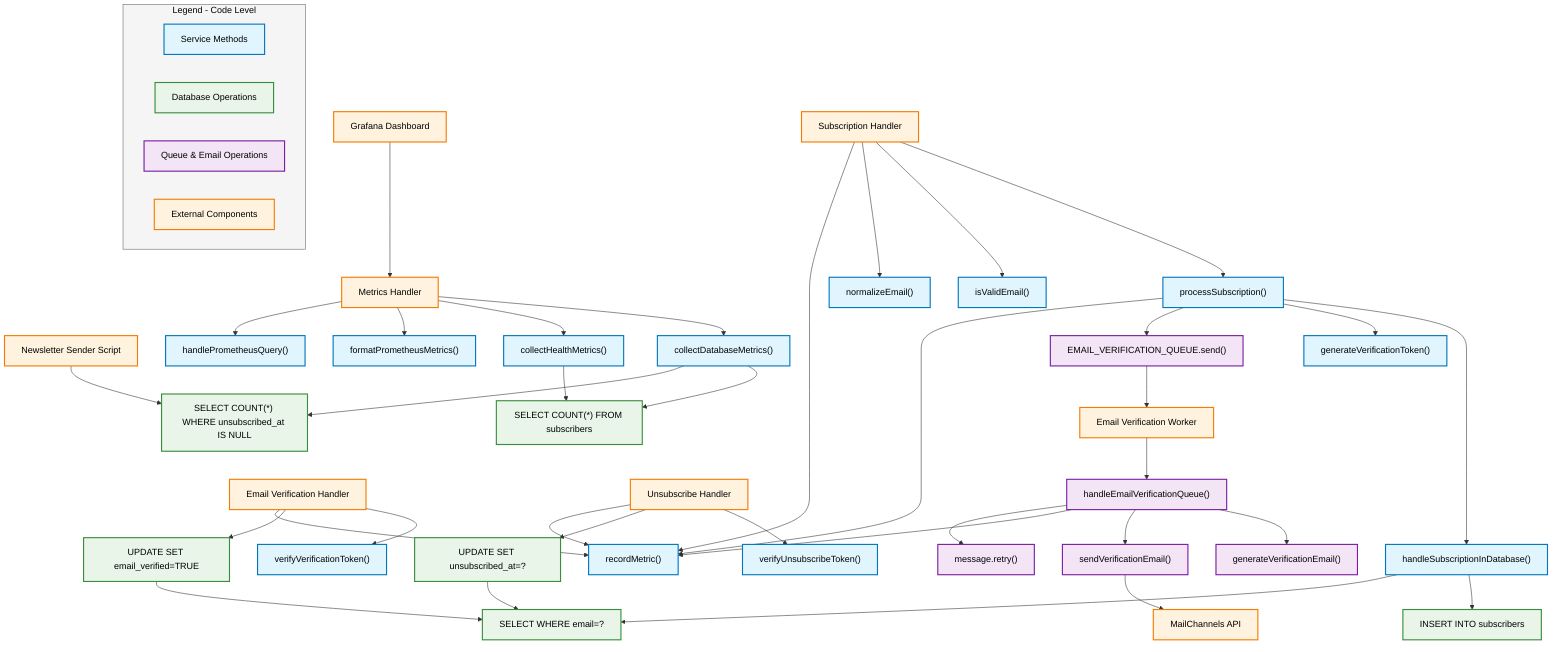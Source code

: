 graph TB
    %% External Components
    SubscribeHandler["Subscription Handler"]
    VerifyHandler["Email Verification Handler"]
    UnsubscribeHandler["Unsubscribe Handler"]
    MetricsHandler["Metrics Handler"]
    EmailWorker["Email Verification Worker"]
    MailChannels["MailChannels API"]
    Grafana["Grafana Dashboard"]
    NewsletterSender["Newsletter Sender Script"]

    %% Core Business Logic Methods
    ProcessSubscription["processSubscription()"]
    HandleSubscriptionInDB["handleSubscriptionInDatabase()"]
    ValidateEmail["isValidEmail()"]
    NormalizeEmail["normalizeEmail()"]

    %% Token Management Methods
    GenerateToken["generateVerificationToken()"]
    VerifyToken["verifyVerificationToken()"]
    VerifyUnsubscribeToken["verifyUnsubscribeToken()"]

    %% Metrics & Observability Methods
    CollectDatabaseMetrics["collectDatabaseMetrics()"]
    CollectHealthMetrics["collectHealthMetrics()"]
    FormatPrometheus["formatPrometheusMetrics()"]
    HandlePrometheusQuery["handlePrometheusQuery()"]
    RecordMetric["recordMetric()"]

    %% Database Operations
    InsertSubscriber["INSERT INTO subscribers"]
    UpdateVerified["UPDATE SET email_verified=TRUE"]
    UpdateUnsubscribed["UPDATE SET unsubscribed_at=?"]
    FindByEmail["SELECT WHERE email=?"]
    CountSubscribers["SELECT COUNT(*) FROM subscribers"]
    CountActive["SELECT COUNT(*) WHERE unsubscribed_at IS NULL"]

    %% Email Operations
    QueueMessage["EMAIL_VERIFICATION_QUEUE.send()"]
    ProcessBatch["handleEmailVerificationQueue()"]
    HandleRetry["message.retry()"]
    SendMailChannels["sendVerificationEmail()"]
    GenerateEmailTemplate["generateVerificationEmail()"]

    %% Handler to Service Relationships
    SubscribeHandler --> ProcessSubscription
    SubscribeHandler --> ValidateEmail
    SubscribeHandler --> NormalizeEmail
    SubscribeHandler --> RecordMetric
    VerifyHandler --> VerifyToken
    VerifyHandler --> UpdateVerified
    VerifyHandler --> RecordMetric
    UnsubscribeHandler --> VerifyUnsubscribeToken
    UnsubscribeHandler --> UpdateUnsubscribed
    UnsubscribeHandler --> RecordMetric
    MetricsHandler --> CollectDatabaseMetrics
    MetricsHandler --> CollectHealthMetrics
    MetricsHandler --> FormatPrometheus
    MetricsHandler --> HandlePrometheusQuery

    %% Service to Service Relationships
    ProcessSubscription --> HandleSubscriptionInDB
    ProcessSubscription --> GenerateToken
    ProcessSubscription --> QueueMessage
    ProcessSubscription --> RecordMetric

    %% Service to Database Relationships
    HandleSubscriptionInDB --> InsertSubscriber
    HandleSubscriptionInDB --> FindByEmail
    UpdateVerified --> FindByEmail
    UpdateUnsubscribed --> FindByEmail
    CollectDatabaseMetrics --> CountSubscribers
    CollectDatabaseMetrics --> CountActive
    CollectHealthMetrics --> CountSubscribers

    %% Email Flow Relationships
    QueueMessage --> EmailWorker
    EmailWorker --> ProcessBatch
    ProcessBatch --> GenerateEmailTemplate
    ProcessBatch --> SendMailChannels
    ProcessBatch --> RecordMetric
    SendMailChannels --> MailChannels
    ProcessBatch --> HandleRetry

    %% External System Relationships
    Grafana --> MetricsHandler
    NewsletterSender --> CountActive

    %% Legend
    subgraph Legend["Legend - Code Level"]
        LegendMethod["Service Methods"]
        LegendDatabase["Database Operations"]
        LegendQueue["Queue & Email Operations"]
        LegendExternal["External Components"]
    end

    %% Styling
    classDef methodFlow fill:#e1f5fe,stroke:#0277bd,stroke-width:2px,color:#000
    classDef databaseFlow fill:#e8f5e8,stroke:#388e3c,stroke-width:2px,color:#000
    classDef queueFlow fill:#f3e5f5,stroke:#7b1fa2,stroke-width:2px,color:#000
    classDef externalFlow fill:#fff3e0,stroke:#f57c00,stroke-width:2px,color:#000
    classDef legendBox fill:#f5f5f5,stroke:#666,stroke-width:1px,color:#000

    %% Apply styling to methods
    class ProcessSubscription,HandleSubscriptionInDB,ValidateEmail,NormalizeEmail,GenerateToken,VerifyToken,VerifyUnsubscribeToken,CollectDatabaseMetrics,CollectHealthMetrics,FormatPrometheus,HandlePrometheusQuery,RecordMetric methodFlow

    %% Apply styling to database operations
    class InsertSubscriber,UpdateVerified,UpdateUnsubscribed,FindByEmail,CountSubscribers,CountActive databaseFlow

    %% Apply styling to queue operations
    class QueueMessage,ProcessBatch,HandleRetry,SendMailChannels,GenerateEmailTemplate queueFlow

    %% Apply styling to external components
    class SubscribeHandler,VerifyHandler,UnsubscribeHandler,MetricsHandler,EmailWorker,MailChannels,Grafana,NewsletterSender externalFlow

    %% Apply styling to legend
    class Legend,LegendMethod,LegendDatabase,LegendQueue,LegendExternal legendBox

    %% Apply legend colors
    class LegendMethod methodFlow
    class LegendDatabase databaseFlow
    class LegendQueue queueFlow
    class LegendExternal externalFlow